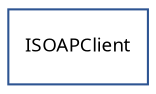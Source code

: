 strict digraph interface_diagram {
  rankdir=LR;
  ISOAPClient[
    label="ISOAPClient",
    URL="ISOAPClient.html",
    tooltip="com.sekati.services.ISOAPClient",
    fontname="Verdana-Italic",
    fontsize="9"
    color="#2d5492"
    shape="record"
  ];
}
